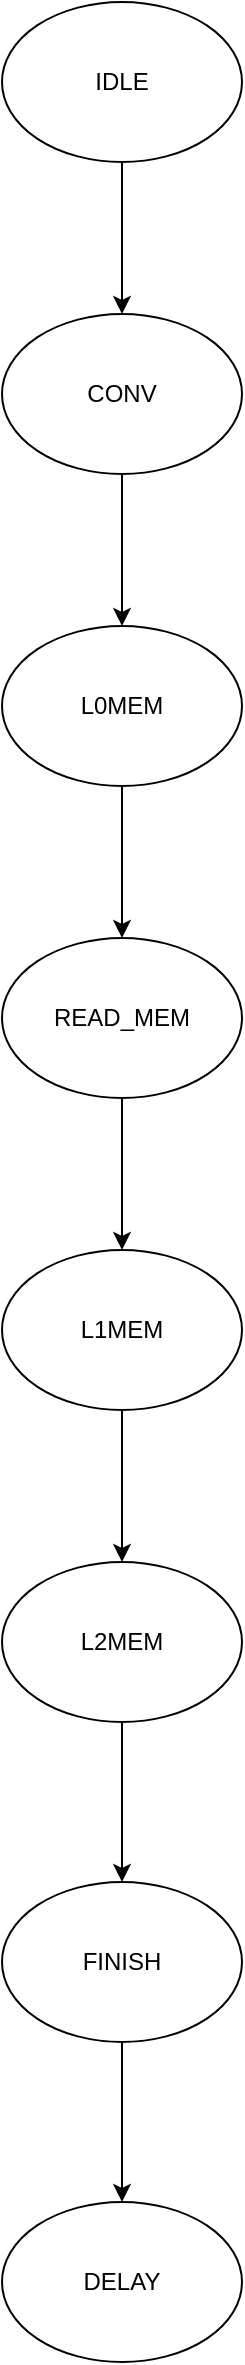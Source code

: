 <mxfile version="28.0.4">
  <diagram name="第 1 页" id="jNMhmfJaoY8uXEVMAMHi">
    <mxGraphModel dx="2066" dy="1047" grid="1" gridSize="10" guides="1" tooltips="1" connect="1" arrows="1" fold="1" page="1" pageScale="1" pageWidth="827" pageHeight="1169" math="0" shadow="0">
      <root>
        <mxCell id="0" />
        <mxCell id="1" parent="0" />
        <mxCell id="aSX1v5Rl6s5HI_bAZuwg-16" style="edgeStyle=orthogonalEdgeStyle;rounded=0;orthogonalLoop=1;jettySize=auto;html=1;" edge="1" parent="1" source="aSX1v5Rl6s5HI_bAZuwg-1" target="aSX1v5Rl6s5HI_bAZuwg-2">
          <mxGeometry relative="1" as="geometry" />
        </mxCell>
        <mxCell id="aSX1v5Rl6s5HI_bAZuwg-1" value="IDLE" style="ellipse;whiteSpace=wrap;html=1;" vertex="1" parent="1">
          <mxGeometry x="370" y="20" width="120" height="80" as="geometry" />
        </mxCell>
        <mxCell id="aSX1v5Rl6s5HI_bAZuwg-15" style="edgeStyle=orthogonalEdgeStyle;rounded=0;orthogonalLoop=1;jettySize=auto;html=1;" edge="1" parent="1" source="aSX1v5Rl6s5HI_bAZuwg-2" target="aSX1v5Rl6s5HI_bAZuwg-3">
          <mxGeometry relative="1" as="geometry" />
        </mxCell>
        <mxCell id="aSX1v5Rl6s5HI_bAZuwg-2" value="CONV" style="ellipse;whiteSpace=wrap;html=1;" vertex="1" parent="1">
          <mxGeometry x="370" y="176" width="120" height="80" as="geometry" />
        </mxCell>
        <mxCell id="aSX1v5Rl6s5HI_bAZuwg-6" value="" style="edgeStyle=orthogonalEdgeStyle;rounded=0;orthogonalLoop=1;jettySize=auto;html=1;" edge="1" parent="1" source="aSX1v5Rl6s5HI_bAZuwg-3" target="aSX1v5Rl6s5HI_bAZuwg-5">
          <mxGeometry relative="1" as="geometry" />
        </mxCell>
        <mxCell id="aSX1v5Rl6s5HI_bAZuwg-3" value="L0MEM" style="ellipse;whiteSpace=wrap;html=1;" vertex="1" parent="1">
          <mxGeometry x="370" y="332" width="120" height="80" as="geometry" />
        </mxCell>
        <mxCell id="aSX1v5Rl6s5HI_bAZuwg-8" value="" style="edgeStyle=orthogonalEdgeStyle;rounded=0;orthogonalLoop=1;jettySize=auto;html=1;" edge="1" parent="1" source="aSX1v5Rl6s5HI_bAZuwg-5" target="aSX1v5Rl6s5HI_bAZuwg-7">
          <mxGeometry relative="1" as="geometry" />
        </mxCell>
        <mxCell id="aSX1v5Rl6s5HI_bAZuwg-5" value="READ_MEM" style="ellipse;whiteSpace=wrap;html=1;" vertex="1" parent="1">
          <mxGeometry x="370" y="488" width="120" height="80" as="geometry" />
        </mxCell>
        <mxCell id="aSX1v5Rl6s5HI_bAZuwg-10" value="" style="edgeStyle=orthogonalEdgeStyle;rounded=0;orthogonalLoop=1;jettySize=auto;html=1;" edge="1" parent="1" source="aSX1v5Rl6s5HI_bAZuwg-7" target="aSX1v5Rl6s5HI_bAZuwg-9">
          <mxGeometry relative="1" as="geometry" />
        </mxCell>
        <mxCell id="aSX1v5Rl6s5HI_bAZuwg-7" value="L1MEM" style="ellipse;whiteSpace=wrap;html=1;" vertex="1" parent="1">
          <mxGeometry x="370" y="644" width="120" height="80" as="geometry" />
        </mxCell>
        <mxCell id="aSX1v5Rl6s5HI_bAZuwg-12" value="" style="edgeStyle=orthogonalEdgeStyle;rounded=0;orthogonalLoop=1;jettySize=auto;html=1;" edge="1" parent="1" source="aSX1v5Rl6s5HI_bAZuwg-9" target="aSX1v5Rl6s5HI_bAZuwg-11">
          <mxGeometry relative="1" as="geometry" />
        </mxCell>
        <mxCell id="aSX1v5Rl6s5HI_bAZuwg-9" value="L2MEM" style="ellipse;whiteSpace=wrap;html=1;" vertex="1" parent="1">
          <mxGeometry x="370" y="800" width="120" height="80" as="geometry" />
        </mxCell>
        <mxCell id="aSX1v5Rl6s5HI_bAZuwg-14" value="" style="edgeStyle=orthogonalEdgeStyle;rounded=0;orthogonalLoop=1;jettySize=auto;html=1;" edge="1" parent="1" source="aSX1v5Rl6s5HI_bAZuwg-11" target="aSX1v5Rl6s5HI_bAZuwg-13">
          <mxGeometry relative="1" as="geometry" />
        </mxCell>
        <mxCell id="aSX1v5Rl6s5HI_bAZuwg-11" value="FINISH" style="ellipse;whiteSpace=wrap;html=1;" vertex="1" parent="1">
          <mxGeometry x="370" y="960" width="120" height="80" as="geometry" />
        </mxCell>
        <mxCell id="aSX1v5Rl6s5HI_bAZuwg-13" value="DELAY" style="ellipse;whiteSpace=wrap;html=1;" vertex="1" parent="1">
          <mxGeometry x="370" y="1120" width="120" height="80" as="geometry" />
        </mxCell>
      </root>
    </mxGraphModel>
  </diagram>
</mxfile>
